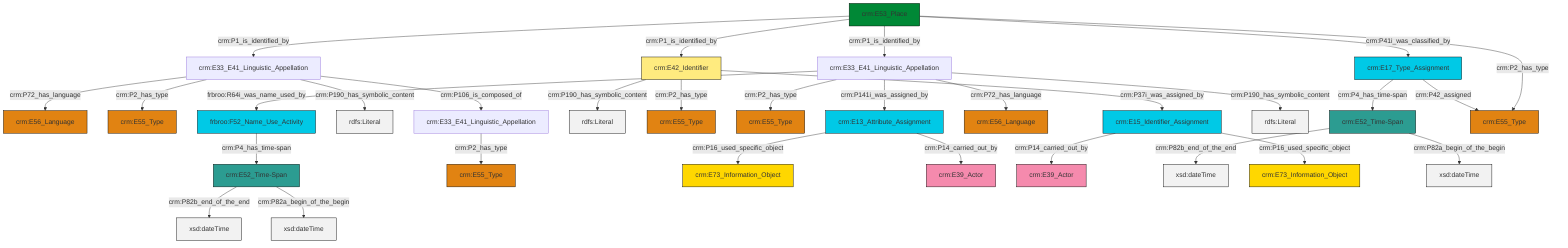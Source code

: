 graph TD
classDef Literal fill:#f2f2f2,stroke:#000000;
classDef CRM_Entity fill:#FFFFFF,stroke:#000000;
classDef Temporal_Entity fill:#00C9E6, stroke:#000000;
classDef Type fill:#E18312, stroke:#000000;
classDef Time-Span fill:#2C9C91, stroke:#000000;
classDef Appellation fill:#FFEB7F, stroke:#000000;
classDef Place fill:#008836, stroke:#000000;
classDef Persistent_Item fill:#B266B2, stroke:#000000;
classDef Conceptual_Object fill:#FFD700, stroke:#000000;
classDef Physical_Thing fill:#D2B48C, stroke:#000000;
classDef Actor fill:#f58aad, stroke:#000000;
classDef PC_Classes fill:#4ce600, stroke:#000000;
classDef Multi fill:#cccccc,stroke:#000000;

4["crm:E33_E41_Linguistic_Appellation"]:::Default -->|crm:P2_has_type| 5["crm:E55_Type"]:::Type
2["crm:E52_Time-Span"]:::Time-Span -->|crm:P82b_end_of_the_end| 8[xsd:dateTime]:::Literal
4["crm:E33_E41_Linguistic_Appellation"]:::Default -->|crm:P190_has_symbolic_content| 13[rdfs:Literal]:::Literal
14["crm:E13_Attribute_Assignment"]:::Temporal_Entity -->|crm:P14_carried_out_by| 15["crm:E39_Actor"]:::Actor
16["crm:E42_Identifier"]:::Appellation -->|crm:P190_has_symbolic_content| 17[rdfs:Literal]:::Literal
16["crm:E42_Identifier"]:::Appellation -->|crm:P2_has_type| 18["crm:E55_Type"]:::Type
19["crm:E33_E41_Linguistic_Appellation"]:::Default -->|crm:P141i_was_assigned_by| 14["crm:E13_Attribute_Assignment"]:::Temporal_Entity
19["crm:E33_E41_Linguistic_Appellation"]:::Default -->|crm:P2_has_type| 20["crm:E55_Type"]:::Type
19["crm:E33_E41_Linguistic_Appellation"]:::Default -->|frbroo:R64i_was_name_used_by| 21["frbroo:F52_Name_Use_Activity"]:::Temporal_Entity
4["crm:E33_E41_Linguistic_Appellation"]:::Default -->|crm:P106_is_composed_of| 9["crm:E33_E41_Linguistic_Appellation"]:::Default
14["crm:E13_Attribute_Assignment"]:::Temporal_Entity -->|crm:P16_used_specific_object| 11["crm:E73_Information_Object"]:::Conceptual_Object
28["crm:E52_Time-Span"]:::Time-Span -->|crm:P82b_end_of_the_end| 30[xsd:dateTime]:::Literal
2["crm:E52_Time-Span"]:::Time-Span -->|crm:P82a_begin_of_the_begin| 31[xsd:dateTime]:::Literal
19["crm:E33_E41_Linguistic_Appellation"]:::Default -->|crm:P190_has_symbolic_content| 34[rdfs:Literal]:::Literal
35["crm:E53_Place"]:::Place -->|crm:P41i_was_classified_by| 36["crm:E17_Type_Assignment"]:::Temporal_Entity
35["crm:E53_Place"]:::Place -->|crm:P1_is_identified_by| 19["crm:E33_E41_Linguistic_Appellation"]:::Default
40["crm:E15_Identifier_Assignment"]:::Temporal_Entity -->|crm:P16_used_specific_object| 41["crm:E73_Information_Object"]:::Conceptual_Object
36["crm:E17_Type_Assignment"]:::Temporal_Entity -->|crm:P42_assigned| 43["crm:E55_Type"]:::Type
19["crm:E33_E41_Linguistic_Appellation"]:::Default -->|crm:P72_has_language| 26["crm:E56_Language"]:::Type
9["crm:E33_E41_Linguistic_Appellation"]:::Default -->|crm:P2_has_type| 6["crm:E55_Type"]:::Type
28["crm:E52_Time-Span"]:::Time-Span -->|crm:P82a_begin_of_the_begin| 49[xsd:dateTime]:::Literal
4["crm:E33_E41_Linguistic_Appellation"]:::Default -->|crm:P72_has_language| 0["crm:E56_Language"]:::Type
21["frbroo:F52_Name_Use_Activity"]:::Temporal_Entity -->|crm:P4_has_time-span| 2["crm:E52_Time-Span"]:::Time-Span
35["crm:E53_Place"]:::Place -->|crm:P1_is_identified_by| 16["crm:E42_Identifier"]:::Appellation
35["crm:E53_Place"]:::Place -->|crm:P2_has_type| 43["crm:E55_Type"]:::Type
40["crm:E15_Identifier_Assignment"]:::Temporal_Entity -->|crm:P14_carried_out_by| 23["crm:E39_Actor"]:::Actor
36["crm:E17_Type_Assignment"]:::Temporal_Entity -->|crm:P4_has_time-span| 28["crm:E52_Time-Span"]:::Time-Span
35["crm:E53_Place"]:::Place -->|crm:P1_is_identified_by| 4["crm:E33_E41_Linguistic_Appellation"]:::Default
16["crm:E42_Identifier"]:::Appellation -->|crm:P37i_was_assigned_by| 40["crm:E15_Identifier_Assignment"]:::Temporal_Entity